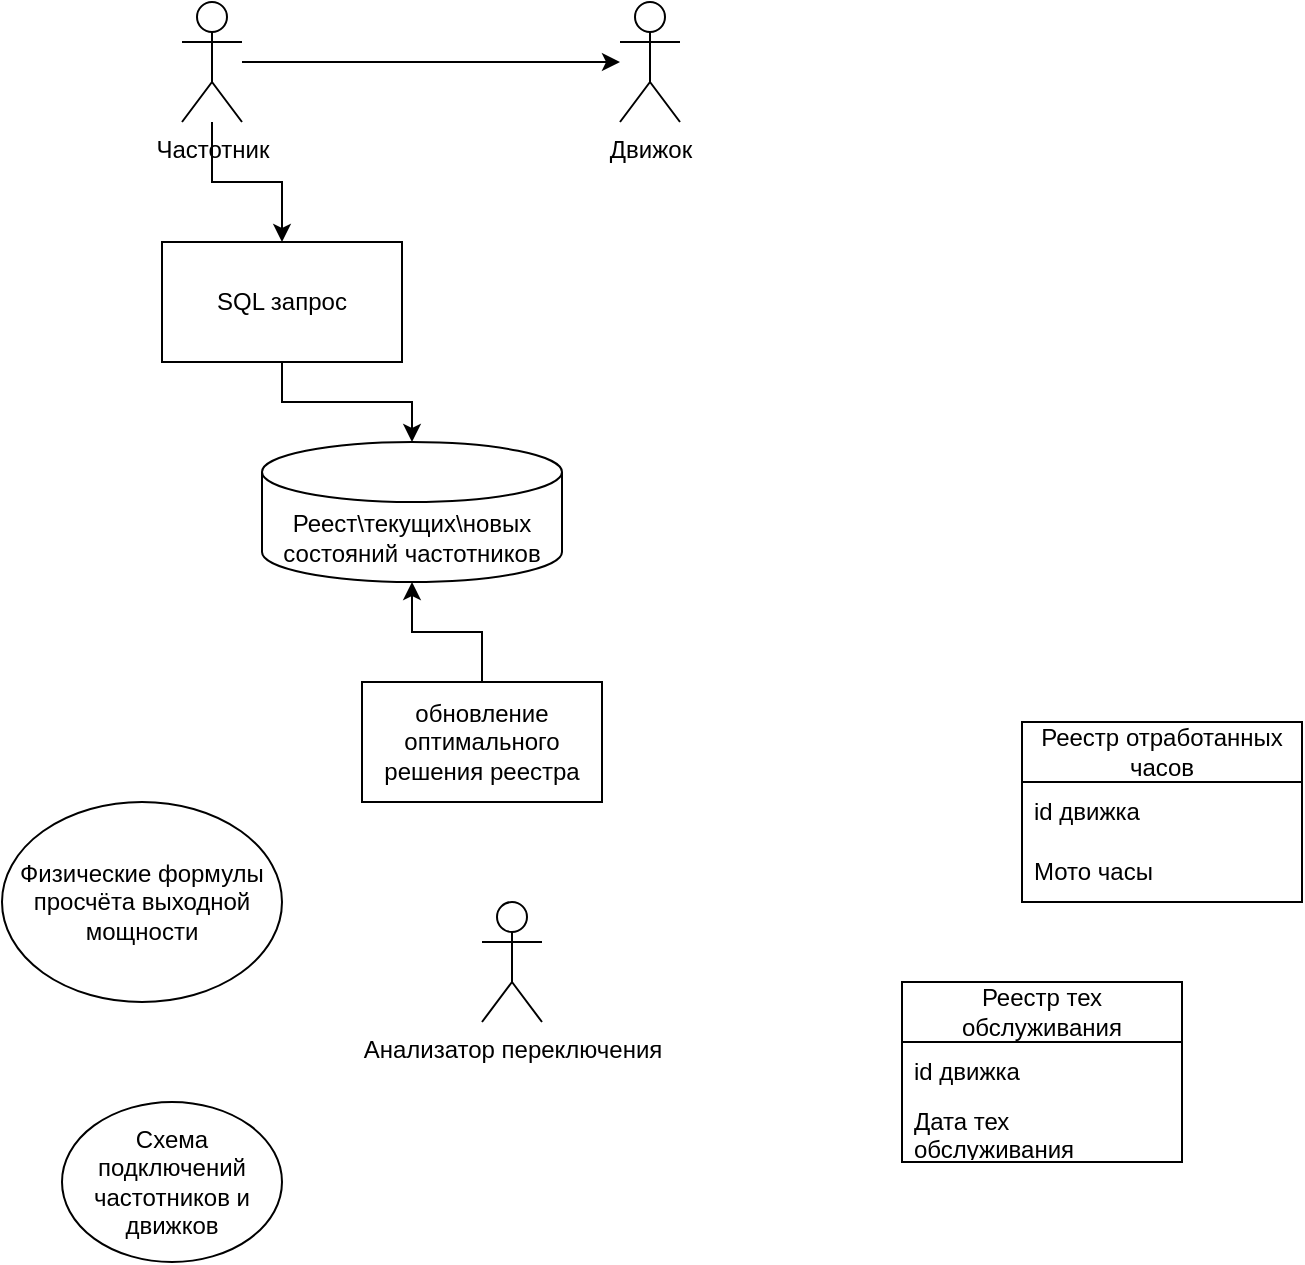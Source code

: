 <mxfile version="26.0.13">
  <diagram name="Страница — 1" id="_v5LaGTC0-DqnQ5YdJLc">
    <mxGraphModel dx="989" dy="538" grid="1" gridSize="10" guides="1" tooltips="1" connect="1" arrows="1" fold="1" page="1" pageScale="1" pageWidth="827" pageHeight="1169" math="0" shadow="0">
      <root>
        <mxCell id="0" />
        <mxCell id="1" parent="0" />
        <mxCell id="yWEKpOkfy3Jw7eenvQe8-1" value="Движок" style="shape=umlActor;verticalLabelPosition=bottom;verticalAlign=top;html=1;outlineConnect=0;" vertex="1" parent="1">
          <mxGeometry x="399" y="270" width="30" height="60" as="geometry" />
        </mxCell>
        <mxCell id="yWEKpOkfy3Jw7eenvQe8-7" value="" style="edgeStyle=orthogonalEdgeStyle;rounded=0;orthogonalLoop=1;jettySize=auto;html=1;" edge="1" parent="1" source="yWEKpOkfy3Jw7eenvQe8-2" target="yWEKpOkfy3Jw7eenvQe8-1">
          <mxGeometry relative="1" as="geometry">
            <mxPoint x="245" y="300" as="targetPoint" />
          </mxGeometry>
        </mxCell>
        <mxCell id="yWEKpOkfy3Jw7eenvQe8-10" value="" style="edgeStyle=orthogonalEdgeStyle;rounded=0;orthogonalLoop=1;jettySize=auto;html=1;" edge="1" parent="1" source="yWEKpOkfy3Jw7eenvQe8-2" target="yWEKpOkfy3Jw7eenvQe8-9">
          <mxGeometry relative="1" as="geometry">
            <Array as="points">
              <mxPoint x="195" y="360" />
              <mxPoint x="230" y="360" />
            </Array>
          </mxGeometry>
        </mxCell>
        <mxCell id="yWEKpOkfy3Jw7eenvQe8-2" value="Частотник" style="shape=umlActor;verticalLabelPosition=bottom;verticalAlign=top;html=1;outlineConnect=0;" vertex="1" parent="1">
          <mxGeometry x="180" y="270" width="30" height="60" as="geometry" />
        </mxCell>
        <mxCell id="yWEKpOkfy3Jw7eenvQe8-4" value="Реест\текущих\новых состояний частотников" style="shape=cylinder3;whiteSpace=wrap;html=1;boundedLbl=1;backgroundOutline=1;size=15;" vertex="1" parent="1">
          <mxGeometry x="220" y="490" width="150" height="70" as="geometry" />
        </mxCell>
        <mxCell id="yWEKpOkfy3Jw7eenvQe8-11" value="" style="edgeStyle=orthogonalEdgeStyle;rounded=0;orthogonalLoop=1;jettySize=auto;html=1;" edge="1" parent="1" source="yWEKpOkfy3Jw7eenvQe8-9" target="yWEKpOkfy3Jw7eenvQe8-4">
          <mxGeometry relative="1" as="geometry" />
        </mxCell>
        <mxCell id="yWEKpOkfy3Jw7eenvQe8-9" value="SQL запрос" style="rounded=0;whiteSpace=wrap;html=1;" vertex="1" parent="1">
          <mxGeometry x="170" y="390" width="120" height="60" as="geometry" />
        </mxCell>
        <mxCell id="yWEKpOkfy3Jw7eenvQe8-12" value="Реестр отработанных часов" style="swimlane;fontStyle=0;childLayout=stackLayout;horizontal=1;startSize=30;horizontalStack=0;resizeParent=1;resizeParentMax=0;resizeLast=0;collapsible=1;marginBottom=0;whiteSpace=wrap;html=1;" vertex="1" parent="1">
          <mxGeometry x="600" y="630" width="140" height="90" as="geometry" />
        </mxCell>
        <mxCell id="yWEKpOkfy3Jw7eenvQe8-13" value="id движка" style="text;strokeColor=none;fillColor=none;align=left;verticalAlign=middle;spacingLeft=4;spacingRight=4;overflow=hidden;points=[[0,0.5],[1,0.5]];portConstraint=eastwest;rotatable=0;whiteSpace=wrap;html=1;" vertex="1" parent="yWEKpOkfy3Jw7eenvQe8-12">
          <mxGeometry y="30" width="140" height="30" as="geometry" />
        </mxCell>
        <mxCell id="yWEKpOkfy3Jw7eenvQe8-30" value="Мото часы" style="text;strokeColor=none;fillColor=none;align=left;verticalAlign=middle;spacingLeft=4;spacingRight=4;overflow=hidden;points=[[0,0.5],[1,0.5]];portConstraint=eastwest;rotatable=0;whiteSpace=wrap;html=1;" vertex="1" parent="yWEKpOkfy3Jw7eenvQe8-12">
          <mxGeometry y="60" width="140" height="30" as="geometry" />
        </mxCell>
        <mxCell id="yWEKpOkfy3Jw7eenvQe8-18" value="Анализатор переключения" style="shape=umlActor;verticalLabelPosition=bottom;verticalAlign=top;html=1;outlineConnect=0;" vertex="1" parent="1">
          <mxGeometry x="330" y="720" width="30" height="60" as="geometry" />
        </mxCell>
        <mxCell id="yWEKpOkfy3Jw7eenvQe8-28" value="Схема подключений частотников и движков" style="ellipse;whiteSpace=wrap;html=1;" vertex="1" parent="1">
          <mxGeometry x="120" y="820" width="110" height="80" as="geometry" />
        </mxCell>
        <mxCell id="yWEKpOkfy3Jw7eenvQe8-29" value="Физические формулы просчёта выходной мощности" style="ellipse;whiteSpace=wrap;html=1;" vertex="1" parent="1">
          <mxGeometry x="90" y="670" width="140" height="100" as="geometry" />
        </mxCell>
        <mxCell id="yWEKpOkfy3Jw7eenvQe8-33" value="" style="edgeStyle=orthogonalEdgeStyle;rounded=0;orthogonalLoop=1;jettySize=auto;html=1;" edge="1" parent="1" source="yWEKpOkfy3Jw7eenvQe8-32" target="yWEKpOkfy3Jw7eenvQe8-4">
          <mxGeometry relative="1" as="geometry" />
        </mxCell>
        <mxCell id="yWEKpOkfy3Jw7eenvQe8-32" value="обновление оптимального решения реестра" style="rounded=0;whiteSpace=wrap;html=1;" vertex="1" parent="1">
          <mxGeometry x="270" y="610" width="120" height="60" as="geometry" />
        </mxCell>
        <mxCell id="yWEKpOkfy3Jw7eenvQe8-34" value="Реестр тех обслуживания" style="swimlane;fontStyle=0;childLayout=stackLayout;horizontal=1;startSize=30;horizontalStack=0;resizeParent=1;resizeParentMax=0;resizeLast=0;collapsible=1;marginBottom=0;whiteSpace=wrap;html=1;" vertex="1" parent="1">
          <mxGeometry x="540" y="760" width="140" height="90" as="geometry">
            <mxRectangle x="600" y="750" width="180" height="30" as="alternateBounds" />
          </mxGeometry>
        </mxCell>
        <mxCell id="yWEKpOkfy3Jw7eenvQe8-35" value="id движка" style="text;strokeColor=none;fillColor=none;align=left;verticalAlign=middle;spacingLeft=4;spacingRight=4;overflow=hidden;points=[[0,0.5],[1,0.5]];portConstraint=eastwest;rotatable=0;whiteSpace=wrap;html=1;" vertex="1" parent="yWEKpOkfy3Jw7eenvQe8-34">
          <mxGeometry y="30" width="140" height="30" as="geometry" />
        </mxCell>
        <mxCell id="yWEKpOkfy3Jw7eenvQe8-36" value="Дата тех обслуживания" style="text;strokeColor=none;fillColor=none;align=left;verticalAlign=middle;spacingLeft=4;spacingRight=4;overflow=hidden;points=[[0,0.5],[1,0.5]];portConstraint=eastwest;rotatable=0;whiteSpace=wrap;html=1;" vertex="1" parent="yWEKpOkfy3Jw7eenvQe8-34">
          <mxGeometry y="60" width="140" height="30" as="geometry" />
        </mxCell>
      </root>
    </mxGraphModel>
  </diagram>
</mxfile>

